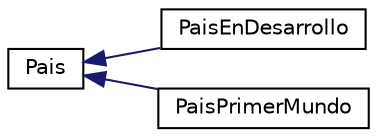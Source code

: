 digraph "Graphical Class Hierarchy"
{
 // LATEX_PDF_SIZE
  edge [fontname="Helvetica",fontsize="10",labelfontname="Helvetica",labelfontsize="10"];
  node [fontname="Helvetica",fontsize="10",shape=record];
  rankdir="LR";
  Node0 [label="Pais",height=0.2,width=0.4,color="black", fillcolor="white", style="filled",URL="$class_pais.html",tooltip="Clase Pais sera instanciada en objetos para despues ser clasificada en PaisPrimerMundo o PaisEnDesarr..."];
  Node0 -> Node1 [dir="back",color="midnightblue",fontsize="10",style="solid",fontname="Helvetica"];
  Node1 [label="PaisEnDesarrollo",height=0.2,width=0.4,color="black", fillcolor="white", style="filled",URL="$class_pais_en_desarrollo.html",tooltip="Clase que instancia objetos de paises en desarrollo, hereda de Pais atributos y metodos."];
  Node0 -> Node2 [dir="back",color="midnightblue",fontsize="10",style="solid",fontname="Helvetica"];
  Node2 [label="PaisPrimerMundo",height=0.2,width=0.4,color="black", fillcolor="white", style="filled",URL="$class_pais_primer_mundo.html",tooltip="Clase que instancia objetos de paises primer mundo, hereda de Pais atributos y metodos."];
}
